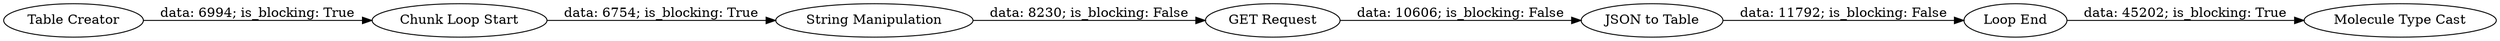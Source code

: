 digraph {
	"-2441729630253436644_28" [label="GET Request"]
	"-2441729630253436644_33" [label="JSON to Table"]
	"-2441729630253436644_31" [label="Chunk Loop Start"]
	"-2441729630253436644_2" [label="Table Creator"]
	"-2441729630253436644_32" [label="String Manipulation"]
	"-2441729630253436644_30" [label="Loop End"]
	"-2441729630253436644_34" [label="Molecule Type Cast"]
	"-2441729630253436644_32" -> "-2441729630253436644_28" [label="data: 8230; is_blocking: False"]
	"-2441729630253436644_30" -> "-2441729630253436644_34" [label="data: 45202; is_blocking: True"]
	"-2441729630253436644_28" -> "-2441729630253436644_33" [label="data: 10606; is_blocking: False"]
	"-2441729630253436644_33" -> "-2441729630253436644_30" [label="data: 11792; is_blocking: False"]
	"-2441729630253436644_2" -> "-2441729630253436644_31" [label="data: 6994; is_blocking: True"]
	"-2441729630253436644_31" -> "-2441729630253436644_32" [label="data: 6754; is_blocking: True"]
	rankdir=LR
}
